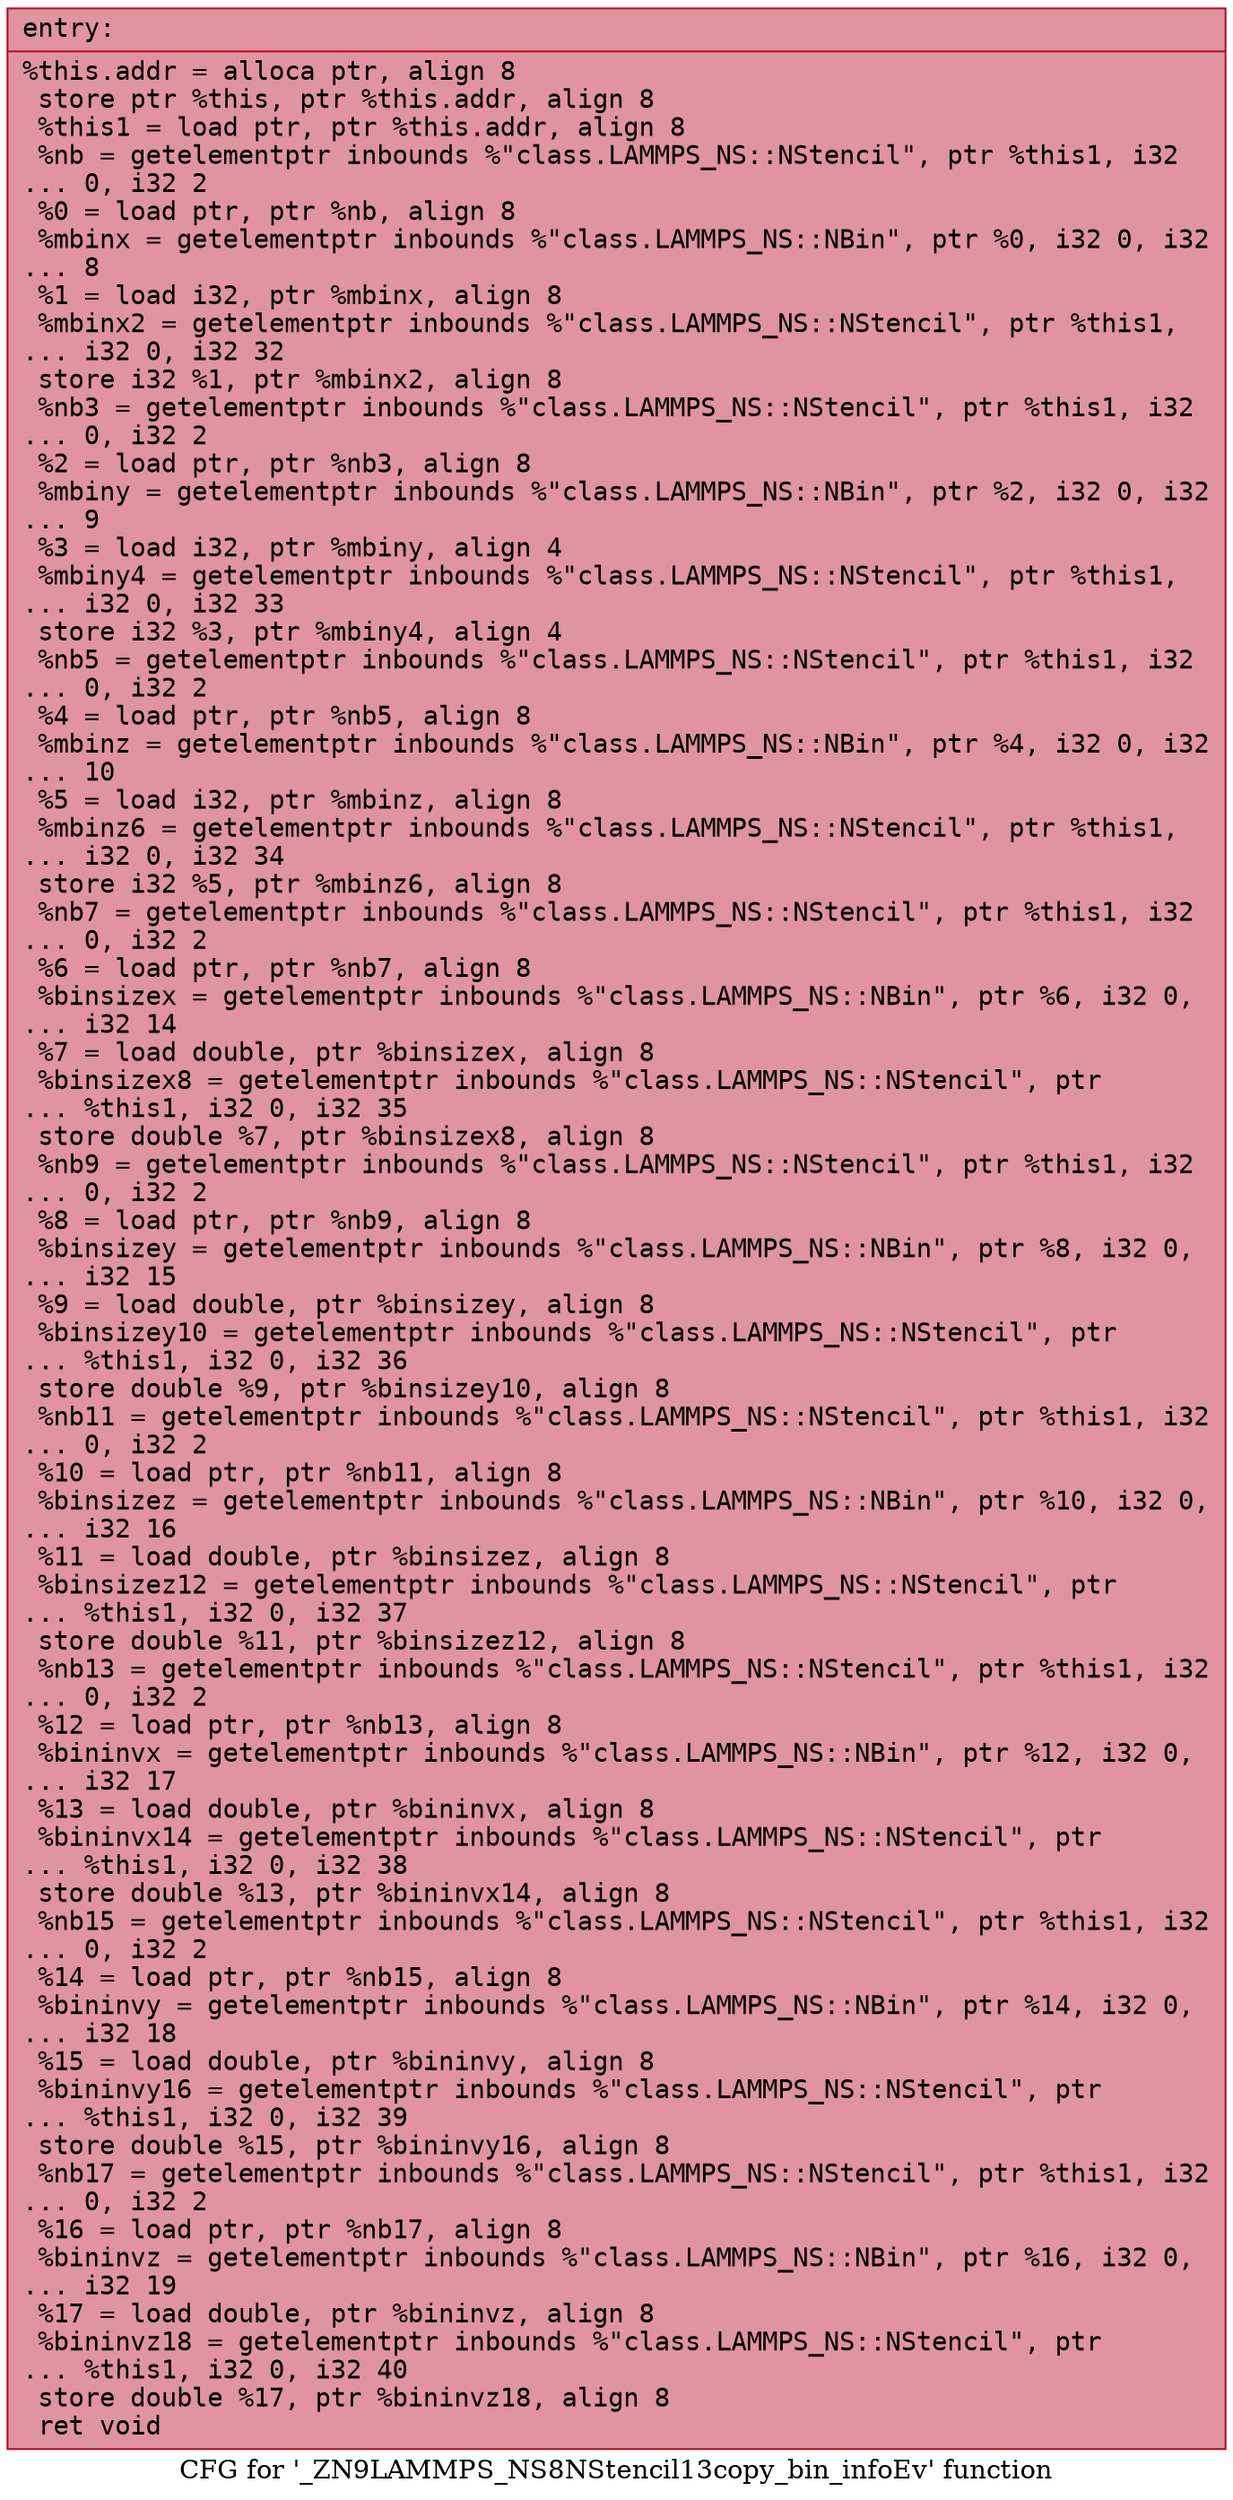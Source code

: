digraph "CFG for '_ZN9LAMMPS_NS8NStencil13copy_bin_infoEv' function" {
	label="CFG for '_ZN9LAMMPS_NS8NStencil13copy_bin_infoEv' function";

	Node0x55b8be85d7a0 [shape=record,color="#b70d28ff", style=filled, fillcolor="#b70d2870" fontname="Courier",label="{entry:\l|  %this.addr = alloca ptr, align 8\l  store ptr %this, ptr %this.addr, align 8\l  %this1 = load ptr, ptr %this.addr, align 8\l  %nb = getelementptr inbounds %\"class.LAMMPS_NS::NStencil\", ptr %this1, i32\l... 0, i32 2\l  %0 = load ptr, ptr %nb, align 8\l  %mbinx = getelementptr inbounds %\"class.LAMMPS_NS::NBin\", ptr %0, i32 0, i32\l... 8\l  %1 = load i32, ptr %mbinx, align 8\l  %mbinx2 = getelementptr inbounds %\"class.LAMMPS_NS::NStencil\", ptr %this1,\l... i32 0, i32 32\l  store i32 %1, ptr %mbinx2, align 8\l  %nb3 = getelementptr inbounds %\"class.LAMMPS_NS::NStencil\", ptr %this1, i32\l... 0, i32 2\l  %2 = load ptr, ptr %nb3, align 8\l  %mbiny = getelementptr inbounds %\"class.LAMMPS_NS::NBin\", ptr %2, i32 0, i32\l... 9\l  %3 = load i32, ptr %mbiny, align 4\l  %mbiny4 = getelementptr inbounds %\"class.LAMMPS_NS::NStencil\", ptr %this1,\l... i32 0, i32 33\l  store i32 %3, ptr %mbiny4, align 4\l  %nb5 = getelementptr inbounds %\"class.LAMMPS_NS::NStencil\", ptr %this1, i32\l... 0, i32 2\l  %4 = load ptr, ptr %nb5, align 8\l  %mbinz = getelementptr inbounds %\"class.LAMMPS_NS::NBin\", ptr %4, i32 0, i32\l... 10\l  %5 = load i32, ptr %mbinz, align 8\l  %mbinz6 = getelementptr inbounds %\"class.LAMMPS_NS::NStencil\", ptr %this1,\l... i32 0, i32 34\l  store i32 %5, ptr %mbinz6, align 8\l  %nb7 = getelementptr inbounds %\"class.LAMMPS_NS::NStencil\", ptr %this1, i32\l... 0, i32 2\l  %6 = load ptr, ptr %nb7, align 8\l  %binsizex = getelementptr inbounds %\"class.LAMMPS_NS::NBin\", ptr %6, i32 0,\l... i32 14\l  %7 = load double, ptr %binsizex, align 8\l  %binsizex8 = getelementptr inbounds %\"class.LAMMPS_NS::NStencil\", ptr\l... %this1, i32 0, i32 35\l  store double %7, ptr %binsizex8, align 8\l  %nb9 = getelementptr inbounds %\"class.LAMMPS_NS::NStencil\", ptr %this1, i32\l... 0, i32 2\l  %8 = load ptr, ptr %nb9, align 8\l  %binsizey = getelementptr inbounds %\"class.LAMMPS_NS::NBin\", ptr %8, i32 0,\l... i32 15\l  %9 = load double, ptr %binsizey, align 8\l  %binsizey10 = getelementptr inbounds %\"class.LAMMPS_NS::NStencil\", ptr\l... %this1, i32 0, i32 36\l  store double %9, ptr %binsizey10, align 8\l  %nb11 = getelementptr inbounds %\"class.LAMMPS_NS::NStencil\", ptr %this1, i32\l... 0, i32 2\l  %10 = load ptr, ptr %nb11, align 8\l  %binsizez = getelementptr inbounds %\"class.LAMMPS_NS::NBin\", ptr %10, i32 0,\l... i32 16\l  %11 = load double, ptr %binsizez, align 8\l  %binsizez12 = getelementptr inbounds %\"class.LAMMPS_NS::NStencil\", ptr\l... %this1, i32 0, i32 37\l  store double %11, ptr %binsizez12, align 8\l  %nb13 = getelementptr inbounds %\"class.LAMMPS_NS::NStencil\", ptr %this1, i32\l... 0, i32 2\l  %12 = load ptr, ptr %nb13, align 8\l  %bininvx = getelementptr inbounds %\"class.LAMMPS_NS::NBin\", ptr %12, i32 0,\l... i32 17\l  %13 = load double, ptr %bininvx, align 8\l  %bininvx14 = getelementptr inbounds %\"class.LAMMPS_NS::NStencil\", ptr\l... %this1, i32 0, i32 38\l  store double %13, ptr %bininvx14, align 8\l  %nb15 = getelementptr inbounds %\"class.LAMMPS_NS::NStencil\", ptr %this1, i32\l... 0, i32 2\l  %14 = load ptr, ptr %nb15, align 8\l  %bininvy = getelementptr inbounds %\"class.LAMMPS_NS::NBin\", ptr %14, i32 0,\l... i32 18\l  %15 = load double, ptr %bininvy, align 8\l  %bininvy16 = getelementptr inbounds %\"class.LAMMPS_NS::NStencil\", ptr\l... %this1, i32 0, i32 39\l  store double %15, ptr %bininvy16, align 8\l  %nb17 = getelementptr inbounds %\"class.LAMMPS_NS::NStencil\", ptr %this1, i32\l... 0, i32 2\l  %16 = load ptr, ptr %nb17, align 8\l  %bininvz = getelementptr inbounds %\"class.LAMMPS_NS::NBin\", ptr %16, i32 0,\l... i32 19\l  %17 = load double, ptr %bininvz, align 8\l  %bininvz18 = getelementptr inbounds %\"class.LAMMPS_NS::NStencil\", ptr\l... %this1, i32 0, i32 40\l  store double %17, ptr %bininvz18, align 8\l  ret void\l}"];
}
